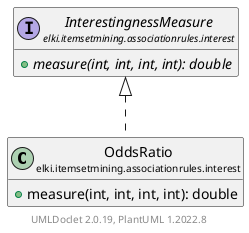 @startuml
    remove .*\.(Instance|Par|Parameterizer|Factory)$
    set namespaceSeparator none
    hide empty fields
    hide empty methods

    class "<size:14>OddsRatio\n<size:10>elki.itemsetmining.associationrules.interest" as elki.itemsetmining.associationrules.interest.OddsRatio [[OddsRatio.html]] {
        +measure(int, int, int, int): double
    }

    interface "<size:14>InterestingnessMeasure\n<size:10>elki.itemsetmining.associationrules.interest" as elki.itemsetmining.associationrules.interest.InterestingnessMeasure [[InterestingnessMeasure.html]] {
        {abstract} +measure(int, int, int, int): double
    }

    elki.itemsetmining.associationrules.interest.InterestingnessMeasure <|.. elki.itemsetmining.associationrules.interest.OddsRatio

    center footer UMLDoclet 2.0.19, PlantUML 1.2022.8
@enduml
